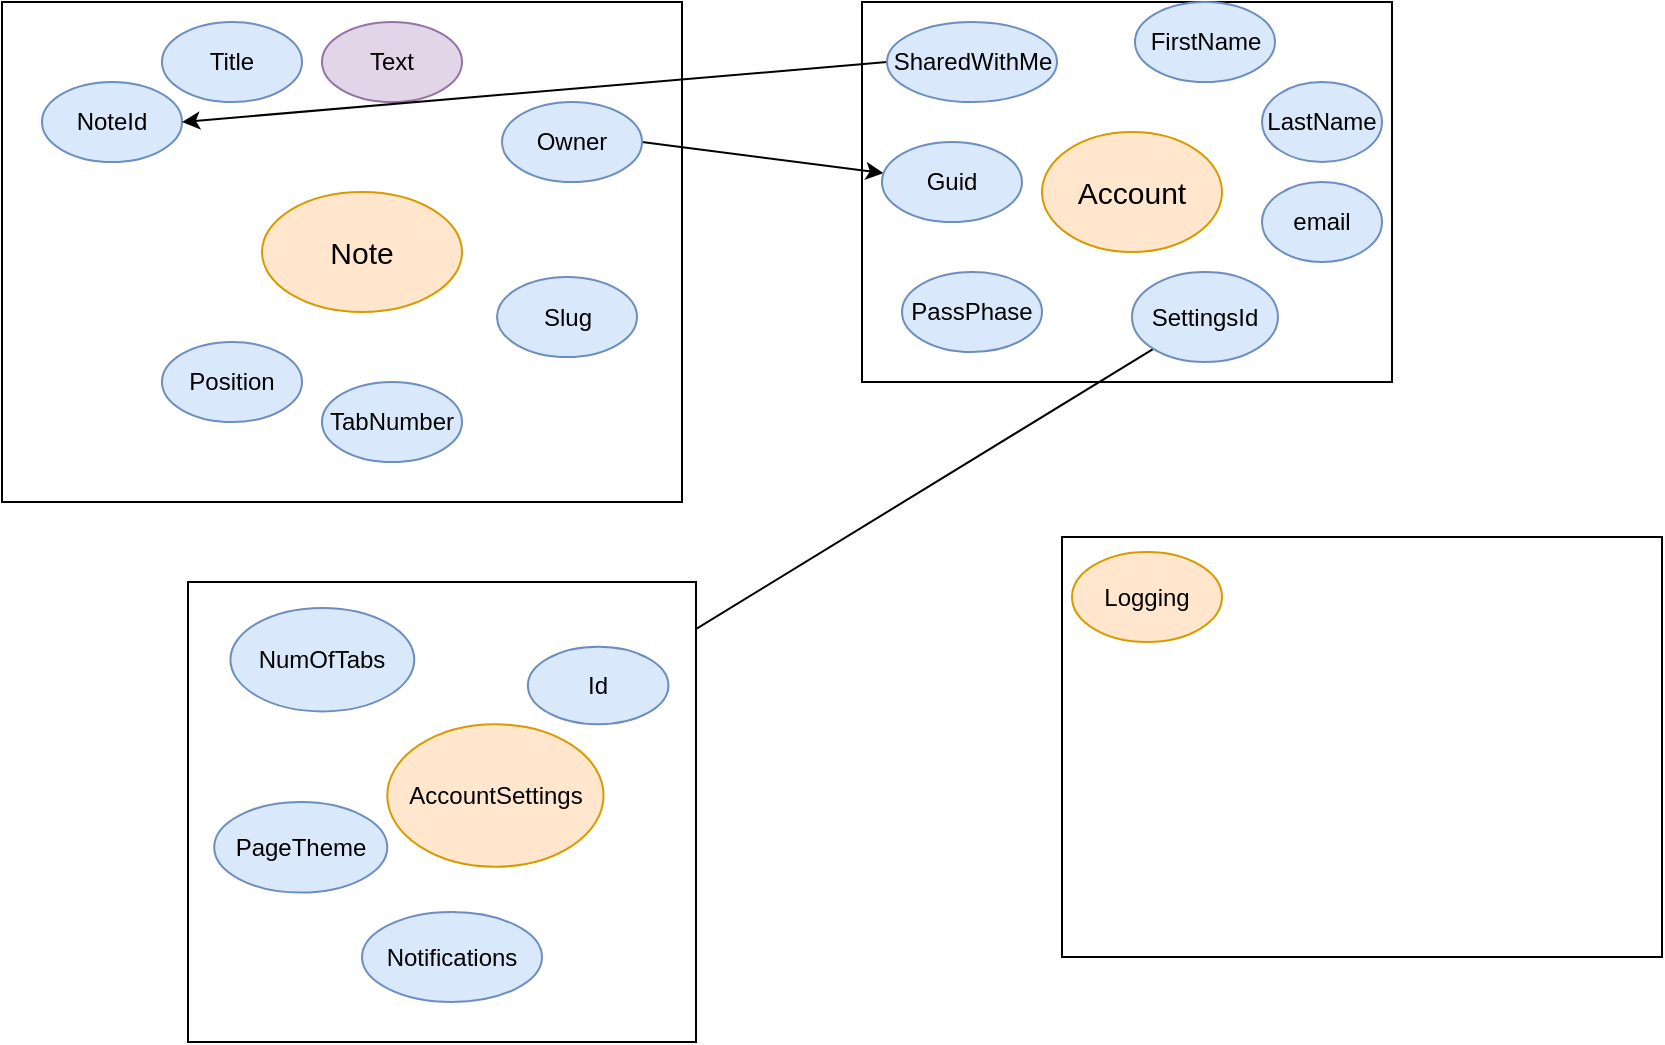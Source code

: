 <mxfile version="11.2.7" type="device" pages="1"><diagram id="gHVxr4t2TlYqkbI02VWm" name="DataModel"><mxGraphModel dx="962" dy="738" grid="1" gridSize="10" guides="1" tooltips="1" connect="1" arrows="1" fold="1" page="1" pageScale="1" pageWidth="850" pageHeight="1100" math="0" shadow="0"><root><mxCell id="0"/><mxCell id="1" parent="0"/><mxCell id="ybDgd_O2IgA9LBgg9n3g-15" value="" style="rounded=0;whiteSpace=wrap;html=1;strokeWidth=1;fontSize=15;" vertex="1" parent="1"><mxGeometry x="440" y="10" width="265" height="190" as="geometry"/></mxCell><mxCell id="ybDgd_O2IgA9LBgg9n3g-10" value="" style="rounded=0;whiteSpace=wrap;html=1;" vertex="1" parent="1"><mxGeometry x="10" y="10" width="340" height="250" as="geometry"/></mxCell><mxCell id="ybDgd_O2IgA9LBgg9n3g-2" value="NoteId" style="ellipse;whiteSpace=wrap;html=1;fillColor=#dae8fc;strokeColor=#6c8ebf;" vertex="1" parent="1"><mxGeometry x="30" y="50" width="70" height="40" as="geometry"/></mxCell><mxCell id="ybDgd_O2IgA9LBgg9n3g-4" value="Title" style="ellipse;whiteSpace=wrap;html=1;fillColor=#dae8fc;strokeColor=#6c8ebf;" vertex="1" parent="1"><mxGeometry x="90" y="20" width="70" height="40" as="geometry"/></mxCell><mxCell id="ybDgd_O2IgA9LBgg9n3g-5" value="Text" style="ellipse;whiteSpace=wrap;html=1;fillColor=#e1d5e7;strokeColor=#9673a6;" vertex="1" parent="1"><mxGeometry x="170" y="20" width="70" height="40" as="geometry"/></mxCell><mxCell id="ybDgd_O2IgA9LBgg9n3g-38" style="rounded=0;orthogonalLoop=1;jettySize=auto;html=1;exitX=1;exitY=0.5;exitDx=0;exitDy=0;fontSize=12;" edge="1" parent="1" source="ybDgd_O2IgA9LBgg9n3g-6" target="ybDgd_O2IgA9LBgg9n3g-19"><mxGeometry relative="1" as="geometry"/></mxCell><mxCell id="ybDgd_O2IgA9LBgg9n3g-6" value="Owner" style="ellipse;whiteSpace=wrap;html=1;fillColor=#dae8fc;strokeColor=#6c8ebf;" vertex="1" parent="1"><mxGeometry x="260" y="60" width="70" height="40" as="geometry"/></mxCell><mxCell id="ybDgd_O2IgA9LBgg9n3g-40" style="edgeStyle=none;rounded=0;orthogonalLoop=1;jettySize=auto;html=1;exitX=0;exitY=0.5;exitDx=0;exitDy=0;entryX=1;entryY=0.5;entryDx=0;entryDy=0;fontSize=12;" edge="1" parent="1" source="ybDgd_O2IgA9LBgg9n3g-11" target="ybDgd_O2IgA9LBgg9n3g-2"><mxGeometry relative="1" as="geometry"/></mxCell><mxCell id="ybDgd_O2IgA9LBgg9n3g-11" value="SharedWithMe" style="ellipse;whiteSpace=wrap;html=1;fillColor=#dae8fc;strokeColor=#6c8ebf;" vertex="1" parent="1"><mxGeometry x="452.5" y="20" width="85" height="40" as="geometry"/></mxCell><mxCell id="ybDgd_O2IgA9LBgg9n3g-12" value="Slug" style="ellipse;whiteSpace=wrap;html=1;fillColor=#dae8fc;strokeColor=#6c8ebf;" vertex="1" parent="1"><mxGeometry x="257.5" y="147.5" width="70" height="40" as="geometry"/></mxCell><mxCell id="ybDgd_O2IgA9LBgg9n3g-13" value="TabNumber" style="ellipse;whiteSpace=wrap;html=1;fillColor=#dae8fc;strokeColor=#6c8ebf;" vertex="1" parent="1"><mxGeometry x="170" y="200" width="70" height="40" as="geometry"/></mxCell><mxCell id="ybDgd_O2IgA9LBgg9n3g-14" value="Position" style="ellipse;whiteSpace=wrap;html=1;fillColor=#dae8fc;strokeColor=#6c8ebf;" vertex="1" parent="1"><mxGeometry x="90" y="180" width="70" height="40" as="geometry"/></mxCell><mxCell id="ybDgd_O2IgA9LBgg9n3g-16" value="Account" style="ellipse;whiteSpace=wrap;html=1;strokeWidth=1;fontSize=15;fillColor=#ffe6cc;strokeColor=#d79b00;" vertex="1" parent="1"><mxGeometry x="530" y="75" width="90" height="60" as="geometry"/></mxCell><mxCell id="ybDgd_O2IgA9LBgg9n3g-17" value="FirstName" style="ellipse;whiteSpace=wrap;html=1;fillColor=#dae8fc;strokeColor=#6c8ebf;" vertex="1" parent="1"><mxGeometry x="576.5" y="10" width="70" height="40" as="geometry"/></mxCell><mxCell id="ybDgd_O2IgA9LBgg9n3g-18" value="LastName" style="ellipse;whiteSpace=wrap;html=1;fillColor=#dae8fc;strokeColor=#6c8ebf;" vertex="1" parent="1"><mxGeometry x="640" y="50" width="60" height="40" as="geometry"/></mxCell><mxCell id="ybDgd_O2IgA9LBgg9n3g-19" value="Guid" style="ellipse;whiteSpace=wrap;html=1;fillColor=#dae8fc;strokeColor=#6c8ebf;" vertex="1" parent="1"><mxGeometry x="450" y="80" width="70" height="40" as="geometry"/></mxCell><mxCell id="ybDgd_O2IgA9LBgg9n3g-20" value="PassPhase" style="ellipse;whiteSpace=wrap;html=1;fillColor=#dae8fc;strokeColor=#6c8ebf;" vertex="1" parent="1"><mxGeometry x="460" y="145" width="70" height="40" as="geometry"/></mxCell><mxCell id="ybDgd_O2IgA9LBgg9n3g-24" value="Note" style="ellipse;whiteSpace=wrap;html=1;strokeWidth=1;fontSize=15;fillColor=#ffe6cc;strokeColor=#d79b00;" vertex="1" parent="1"><mxGeometry x="140" y="105" width="100" height="60" as="geometry"/></mxCell><mxCell id="ybDgd_O2IgA9LBgg9n3g-41" style="edgeStyle=none;rounded=0;orthogonalLoop=1;jettySize=auto;html=1;exitX=0;exitY=1;exitDx=0;exitDy=0;entryX=1;entryY=0;entryDx=0;entryDy=0;fontSize=12;" edge="1" parent="1" source="ybDgd_O2IgA9LBgg9n3g-31" target="ybDgd_O2IgA9LBgg9n3g-37"><mxGeometry relative="1" as="geometry"/></mxCell><mxCell id="ybDgd_O2IgA9LBgg9n3g-31" value="SettingsId" style="ellipse;whiteSpace=wrap;html=1;strokeWidth=1;fontSize=12;fillColor=#dae8fc;strokeColor=#6c8ebf;" vertex="1" parent="1"><mxGeometry x="575" y="145" width="73" height="45" as="geometry"/></mxCell><mxCell id="ybDgd_O2IgA9LBgg9n3g-43" value="email" style="ellipse;whiteSpace=wrap;html=1;fillColor=#dae8fc;strokeColor=#6c8ebf;" vertex="1" parent="1"><mxGeometry x="640" y="100" width="60" height="40" as="geometry"/></mxCell><mxCell id="ybDgd_O2IgA9LBgg9n3g-44" value="" style="rounded=0;whiteSpace=wrap;html=1;strokeWidth=1;fontSize=12;" vertex="1" parent="1"><mxGeometry x="540" y="277.5" width="300" height="210" as="geometry"/></mxCell><mxCell id="ybDgd_O2IgA9LBgg9n3g-45" value="Logging" style="ellipse;whiteSpace=wrap;html=1;strokeWidth=1;fontSize=12;fillColor=#ffe6cc;strokeColor=#d79b00;" vertex="1" parent="1"><mxGeometry x="545" y="285" width="75" height="45" as="geometry"/></mxCell><mxCell id="ybDgd_O2IgA9LBgg9n3g-22" value="" style="rounded=0;whiteSpace=wrap;html=1;strokeWidth=1;fontSize=15;" vertex="1" parent="1"><mxGeometry x="103" y="300" width="254" height="230" as="geometry"/></mxCell><mxCell id="ybDgd_O2IgA9LBgg9n3g-23" value="AccountSettings" style="ellipse;whiteSpace=wrap;html=1;strokeWidth=1;fontSize=12;fillColor=#ffe6cc;strokeColor=#d79b00;" vertex="1" parent="1"><mxGeometry x="202.63" y="371.176" width="108.148" height="71.176" as="geometry"/></mxCell><mxCell id="ybDgd_O2IgA9LBgg9n3g-25" value="NumOfTabs" style="ellipse;whiteSpace=wrap;html=1;strokeWidth=1;fontSize=12;fillColor=#dae8fc;strokeColor=#6c8ebf;" vertex="1" parent="1"><mxGeometry x="124.222" y="312.941" width="91.926" height="51.765" as="geometry"/></mxCell><mxCell id="ybDgd_O2IgA9LBgg9n3g-26" value="PageTheme" style="ellipse;whiteSpace=wrap;html=1;strokeWidth=1;fontSize=12;fillColor=#dae8fc;strokeColor=#6c8ebf;" vertex="1" parent="1"><mxGeometry x="116.111" y="410" width="86.519" height="45.294" as="geometry"/></mxCell><mxCell id="ybDgd_O2IgA9LBgg9n3g-37" value="Id" style="ellipse;whiteSpace=wrap;html=1;strokeWidth=1;fontSize=12;fillColor=#dae8fc;strokeColor=#6c8ebf;" vertex="1" parent="1"><mxGeometry x="272.926" y="332.353" width="70.296" height="38.824" as="geometry"/></mxCell><mxCell id="ybDgd_O2IgA9LBgg9n3g-46" value="Notifications" style="ellipse;whiteSpace=wrap;html=1;strokeWidth=1;fontSize=12;fillColor=#dae8fc;strokeColor=#6c8ebf;" vertex="1" parent="1"><mxGeometry x="190" y="465" width="90" height="45" as="geometry"/></mxCell></root></mxGraphModel></diagram></mxfile>
